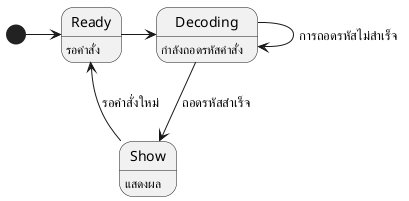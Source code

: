 @startuml Decode

[*]->Ready
Ready:รอคำสั่ง
Ready->Decoding
Decoding:กำลังถอดรหัสคำสั่ง
Decoding->Decoding:การถอดรหัสไม่สำเร็จ
Decoding-down->Show:ถอดรหัสสำเร็จ
Show:แสดงผล
Show->Ready:รอคำสั่งใหม่

@enduml